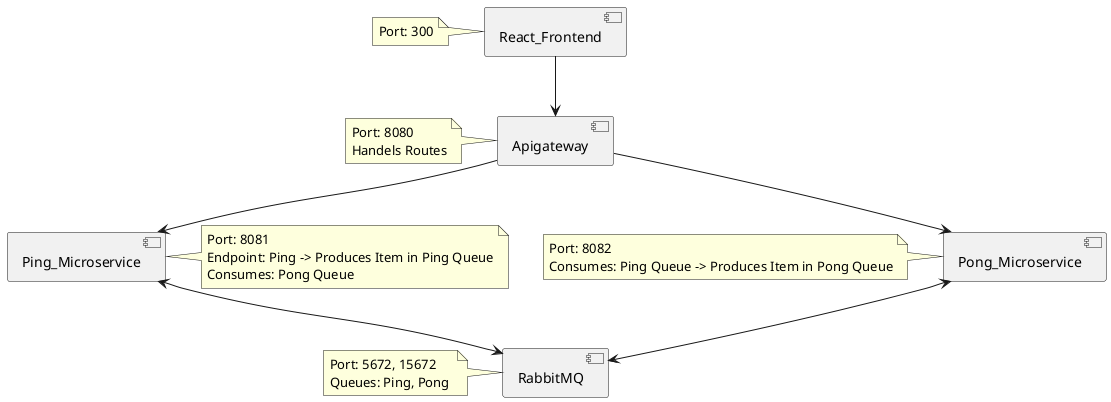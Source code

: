 @startuml
[React_Frontend] --> [Apigateway]
[Apigateway] --> [Ping_Microservice]
[Ping_Microservice] <-> [RabbitMQ]
[Apigateway] --> [Pong_Microservice]
[Pong_Microservice] <--> [RabbitMQ]

note left of [React_Frontend]
    Port: 300
end note

note left of [Apigateway]
    Port: 8080
    Handels Routes
end note

note left of [RabbitMQ]
    Port: 5672, 15672
    Queues: Ping, Pong 
end note

note right of [Ping_Microservice]
    Port: 8081
    Endpoint: Ping -> Produces Item in Ping Queue
    Consumes: Pong Queue
end note

note left of [Pong_Microservice]
    Port: 8082
    Consumes: Ping Queue -> Produces Item in Pong Queue
end note

